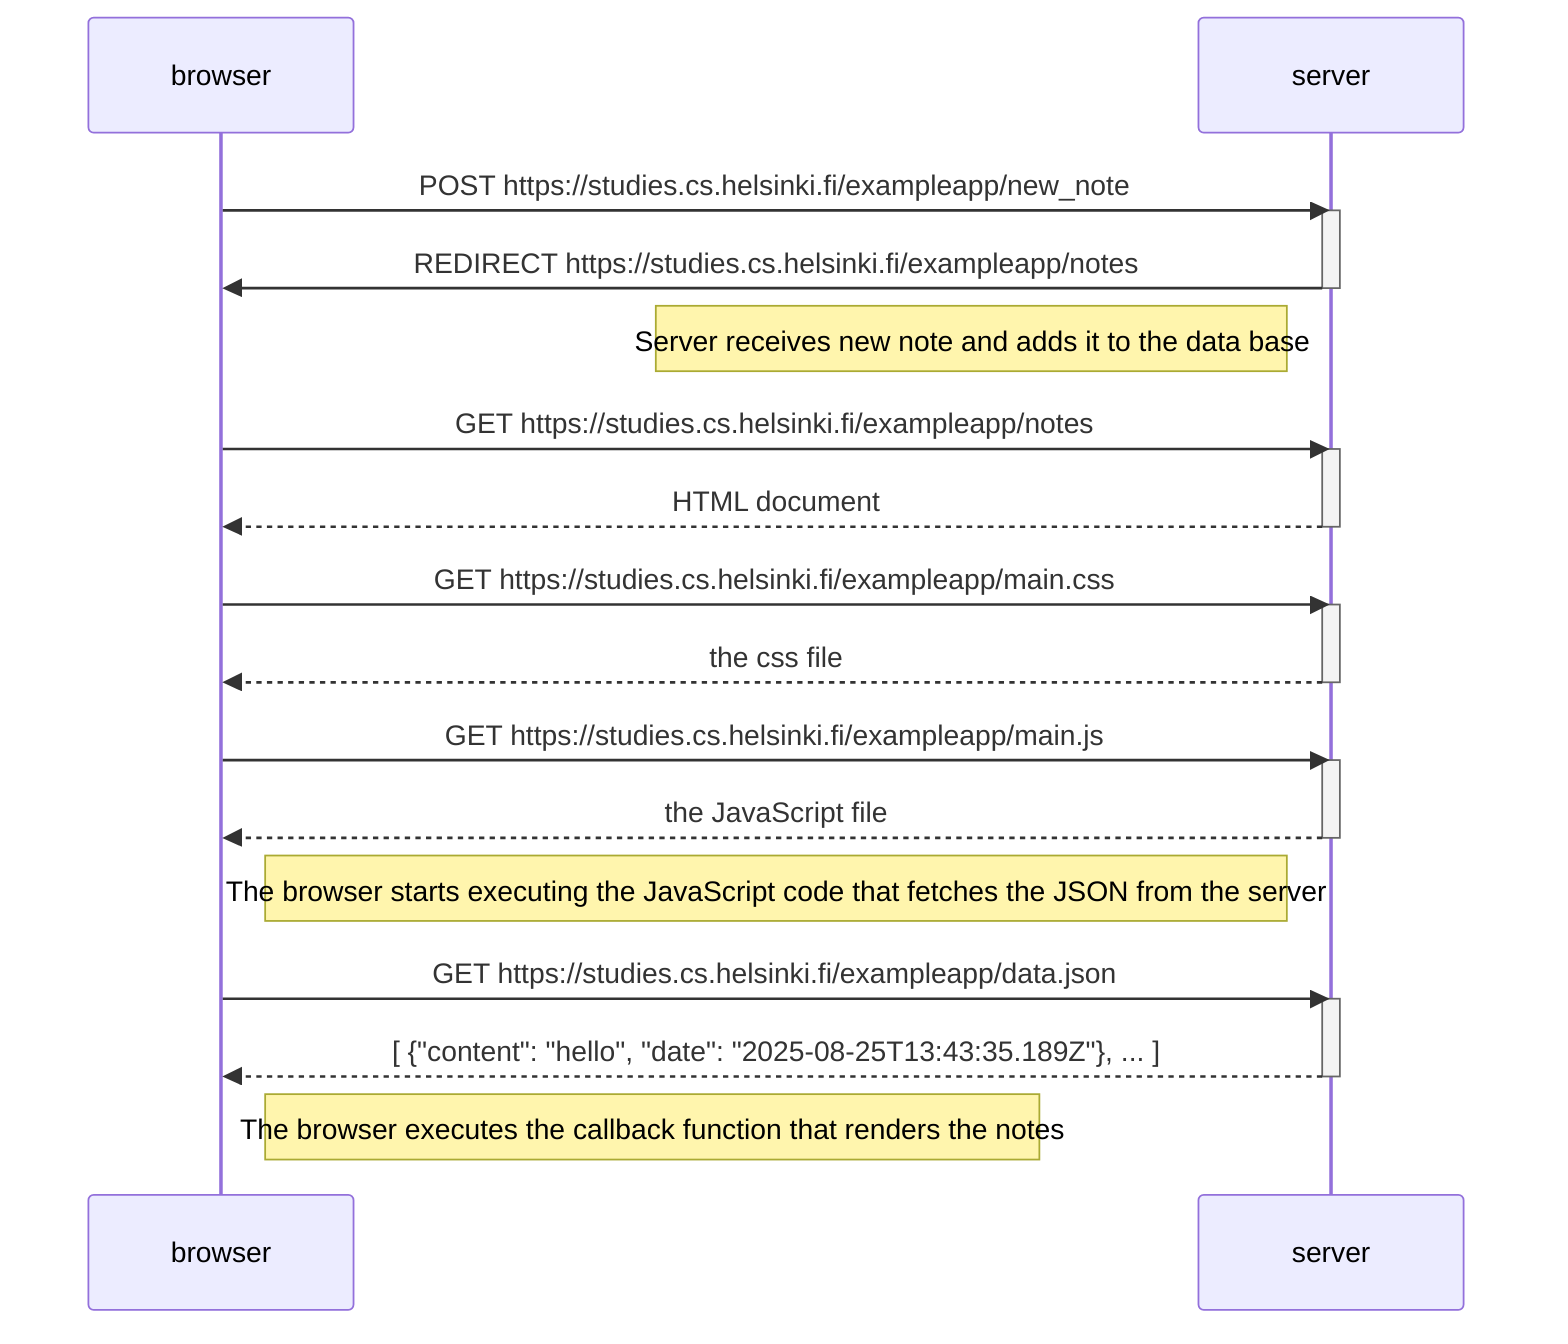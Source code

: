 sequenceDiagram
    participant browser
    participant server

    browser->>server: POST https://studies.cs.helsinki.fi/exampleapp/new_note
    activate server
    server->>browser: REDIRECT https://studies.cs.helsinki.fi/exampleapp/notes
    deactivate server

    Note left of server: Server receives new note and adds it to the data base

    browser->>server: GET https://studies.cs.helsinki.fi/exampleapp/notes
    activate server
    server-->>browser: HTML document
    deactivate server

    browser->>server: GET https://studies.cs.helsinki.fi/exampleapp/main.css
    activate server
    server-->>browser: the css file
    deactivate server

    browser->>server: GET https://studies.cs.helsinki.fi/exampleapp/main.js
    activate server
    server-->>browser: the JavaScript file
    deactivate server

    Note right of browser: The browser starts executing the JavaScript code that fetches the JSON from the server

    browser->>server: GET https://studies.cs.helsinki.fi/exampleapp/data.json
    activate server
    server-->>browser: [ {"content": "hello", "date": "2025-08-25T13:43:35.189Z"}, ... ]
    deactivate server

    Note right of browser: The browser executes the callback function that renders the notes